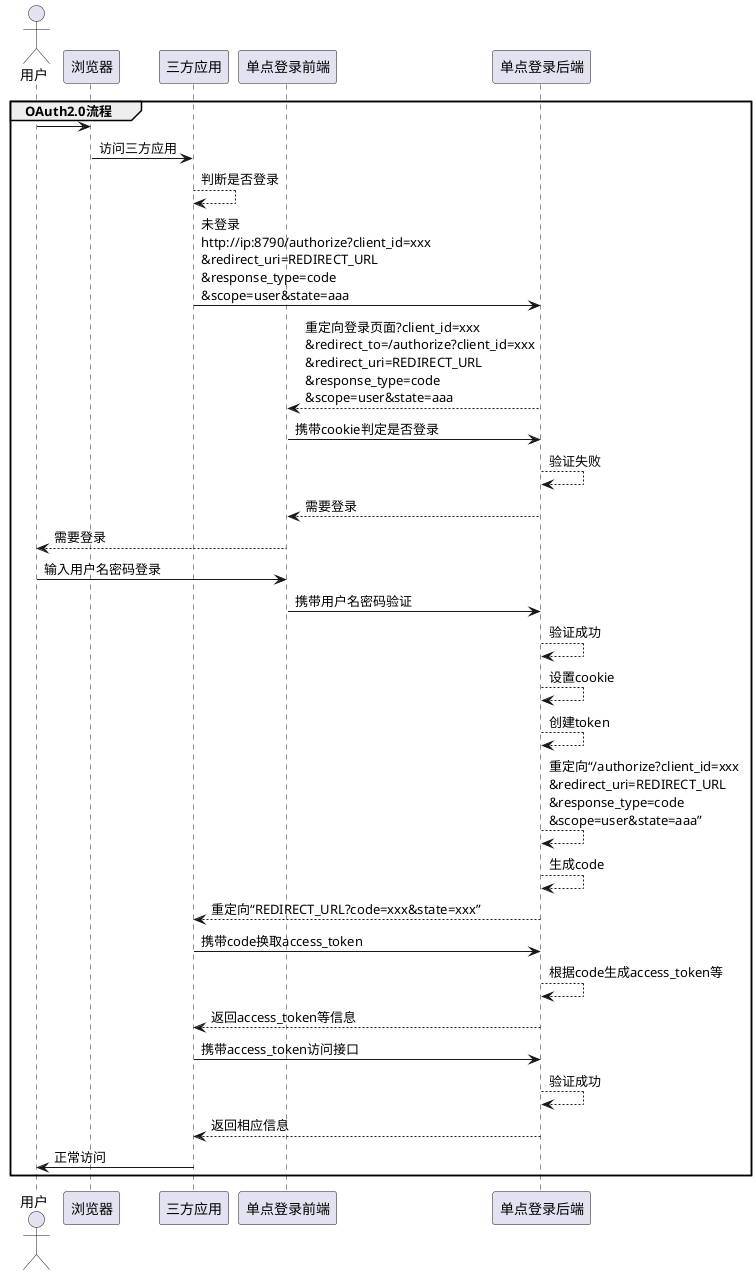 @startuml

actor 用户 as User
participant 浏览器 as Browser
participant 三方应用 as ThirdApp
participant 单点登录前端 as SSOWeb
participant 单点登录后端 as SSOSvc

group OAuth2.0流程
User -> Browser :
Browser -> ThirdApp : 访问三方应用
ThirdApp --> ThirdApp : 判断是否登录
ThirdApp -> SSOSvc : 未登录\nhttp://ip:8790/authorize?client_id=xxx\n&redirect_uri=REDIRECT_URL\n&response_type=code\n&scope=user&state=aaa
SSOSvc --> SSOWeb : 重定向登录页面?client_id=xxx\n&redirect_to=/authorize?client_id=xxx\n&redirect_uri=REDIRECT_URL\n&response_type=code\n&scope=user&state=aaa
SSOWeb -> SSOSvc : 携带cookie判定是否登录
SSOSvc --> SSOSvc : 验证失败
SSOSvc --> SSOWeb : 需要登录
SSOWeb --> User : 需要登录
User -> SSOWeb : 输入用户名密码登录
SSOWeb -> SSOSvc : 携带用户名密码验证
SSOSvc --> SSOSvc : 验证成功
SSOSvc --> SSOSvc : 设置cookie
SSOSvc --> SSOSvc : 创建token
SSOSvc --> SSOSvc : 重定向“/authorize?client_id=xxx\n&redirect_uri=REDIRECT_URL\n&response_type=code\n&scope=user&state=aaa”
SSOSvc --> SSOSvc : 生成code
SSOSvc --> ThirdApp : 重定向“REDIRECT_URL?code=xxx&state=xxx”
ThirdApp -> SSOSvc : 携带code换取access_token
SSOSvc --> SSOSvc : 根据code生成access_token等
SSOSvc --> ThirdApp : 返回access_token等信息
ThirdApp -> SSOSvc : 携带access_token访问接口
SSOSvc --> SSOSvc : 验证成功
SSOSvc --> ThirdApp : 返回相应信息
ThirdApp -> User : 正常访问
end



@enduml